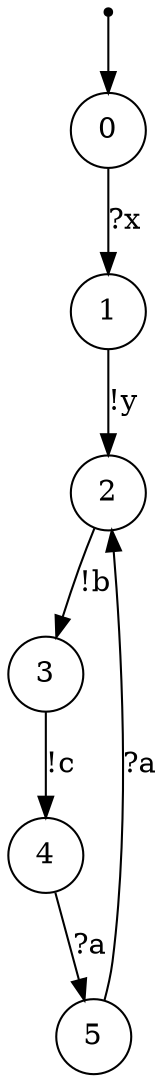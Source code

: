 digraph {
 node [shape=point] ENTRY
 node [shape=circle]
 ENTRY -> 0
0 -> 1 [label="?x"]
1 -> 2 [label="!y"]
2 -> 3 [label="!b"]
3 -> 4 [label="!c"]
4 -> 5 [label="?a"]
5 -> 2 [label="?a"]
}